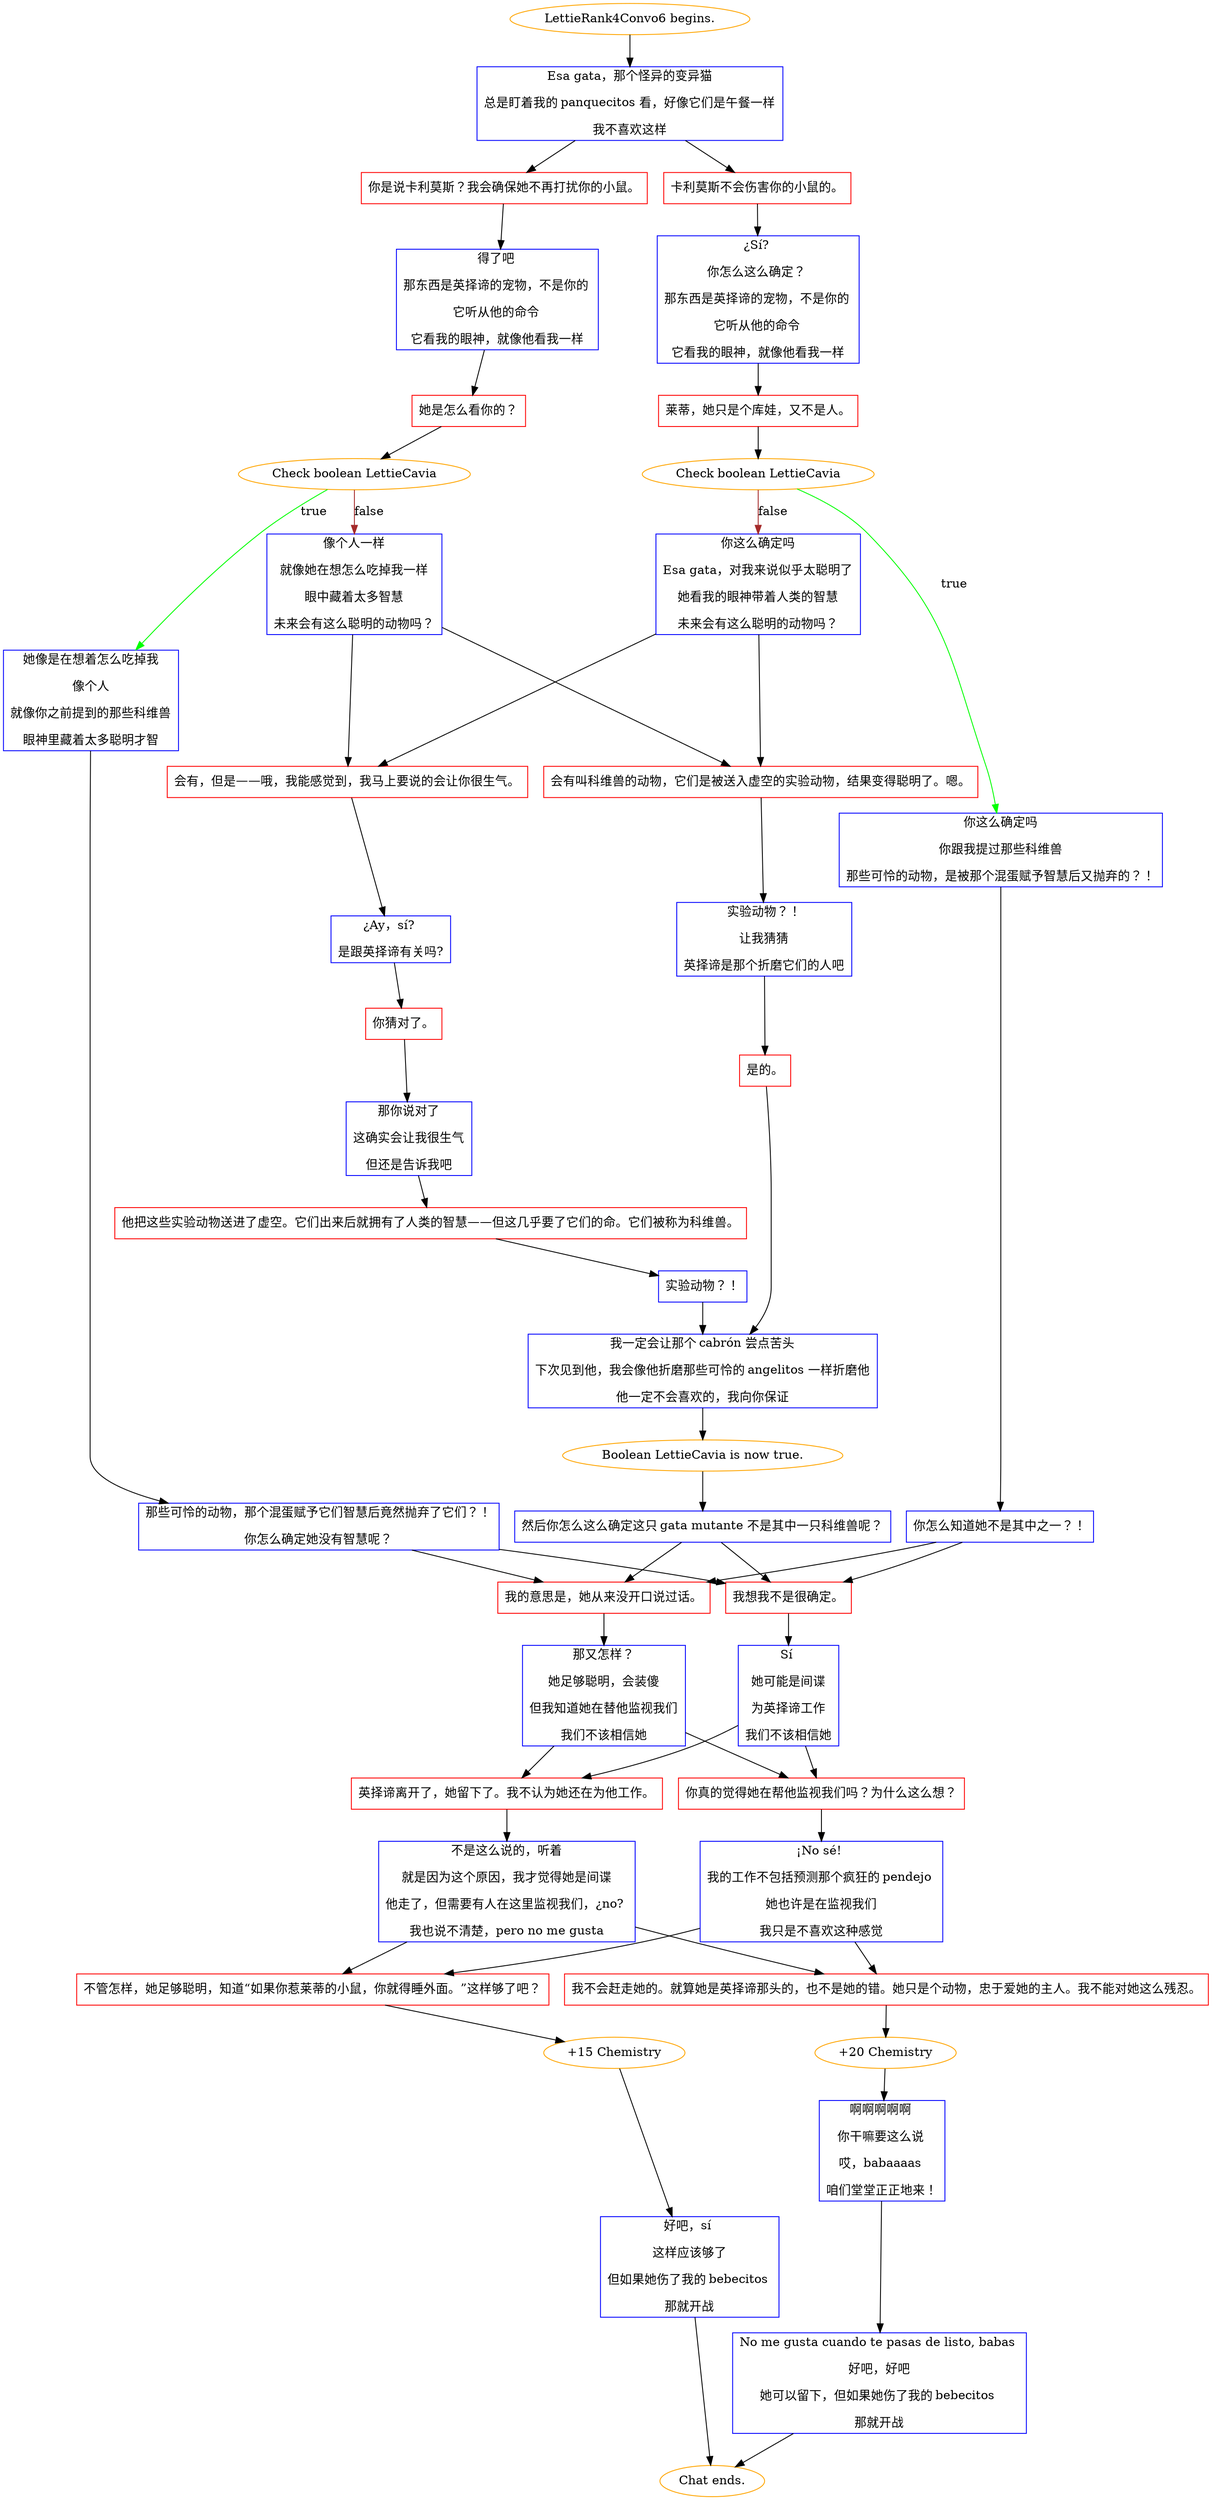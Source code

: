 digraph {
	"LettieRank4Convo6 begins." [color=orange];
		"LettieRank4Convo6 begins." -> j249776934;
	j249776934 [label="Esa gata，那个怪异的变异猫
总是盯着我的 panquecitos 看，好像它们是午餐一样
我不喜欢这样",shape=box,color=blue];
		j249776934 -> j1601350867;
		j249776934 -> j2231898818;
	j1601350867 [label="你是说卡利莫斯？我会确保她不再打扰你的小鼠。",shape=box,color=red];
		j1601350867 -> j2322496811;
	j2231898818 [label="卡利莫斯不会伤害你的小鼠的。",shape=box,color=red];
		j2231898818 -> j2963891234;
	j2322496811 [label="得了吧 
那东西是英择谛的宠物，不是你的 
它听从他的命令 
它看我的眼神，就像他看我一样",shape=box,color=blue];
		j2322496811 -> j3331864523;
	j2963891234 [label="¿Sí? 
你怎么这么确定？ 
那东西是英择谛的宠物，不是你的 
它听从他的命令 
它看我的眼神，就像他看我一样",shape=box,color=blue];
		j2963891234 -> j1291884877;
	j3331864523 [label="她是怎么看你的？",shape=box,color=red];
		j3331864523 -> j4254769564;
	j1291884877 [label="莱蒂，她只是个库娃，又不是人。",shape=box,color=red];
		j1291884877 -> j4287006142;
	j4254769564 [label="Check boolean LettieCavia",color=orange];
		j4254769564 -> j3739359337 [label=true,color=green];
		j4254769564 -> j3459478043 [label=false,color=brown];
	j4287006142 [label="Check boolean LettieCavia",color=orange];
		j4287006142 -> j4263094279 [label=true,color=green];
		j4287006142 -> j2350799231 [label=false,color=brown];
	j3739359337 [label="她像是在想着怎么吃掉我
像个人
就像你之前提到的那些科维兽
眼神里藏着太多聪明才智",shape=box,color=blue];
		j3739359337 -> j1574155328;
	j3459478043 [label="像个人一样
就像她在想怎么吃掉我一样
眼中藏着太多智慧
未来会有这么聪明的动物吗？",shape=box,color=blue];
		j3459478043 -> j3566208625;
		j3459478043 -> j770974174;
	j4263094279 [label="你这么确定吗
你跟我提过那些科维兽
那些可怜的动物，是被那个混蛋赋予智慧后又抛弃的？！",shape=box,color=blue];
		j4263094279 -> j2707698068;
	j2350799231 [label="你这么确定吗
Esa gata，对我来说似乎太聪明了
她看我的眼神带着人类的智慧
未来会有这么聪明的动物吗？",shape=box,color=blue];
		j2350799231 -> j3566208625;
		j2350799231 -> j770974174;
	j1574155328 [label="那些可怜的动物，那个混蛋赋予它们智慧后竟然抛弃了它们？！
你怎么确定她没有智慧呢？",shape=box,color=blue];
		j1574155328 -> j357390853;
		j1574155328 -> j389351721;
	j3566208625 [label="会有叫科维兽的动物，它们是被送入虚空的实验动物，结果变得聪明了。嗯。",shape=box,color=red];
		j3566208625 -> j934934394;
	j770974174 [label="会有，但是——哦，我能感觉到，我马上要说的会让你很生气。",shape=box,color=red];
		j770974174 -> j1222992229;
	j2707698068 [label="你怎么知道她不是其中之一？！",shape=box,color=blue];
		j2707698068 -> j357390853;
		j2707698068 -> j389351721;
	j357390853 [label="我的意思是，她从来没开口说过话。",shape=box,color=red];
		j357390853 -> j1601046427;
	j389351721 [label="我想我不是很确定。",shape=box,color=red];
		j389351721 -> j2359752432;
	j934934394 [label="实验动物？！
让我猜猜
英择谛是那个折磨它们的人吧",shape=box,color=blue];
		j934934394 -> j4054398988;
	j1222992229 [label="¿Ay，sí? 
是跟英择谛有关吗?",shape=box,color=blue];
		j1222992229 -> j1052427088;
	j1601046427 [label="那又怎样？
她足够聪明，会装傻
但我知道她在替他监视我们
我们不该相信她",shape=box,color=blue];
		j1601046427 -> j3884142093;
		j1601046427 -> j2192601619;
	j2359752432 [label="Sí 
她可能是间谍
为英择谛工作
我们不该相信她",shape=box,color=blue];
		j2359752432 -> j3884142093;
		j2359752432 -> j2192601619;
	j4054398988 [label="是的。",shape=box,color=red];
		j4054398988 -> j210933426;
	j1052427088 [label="你猜对了。",shape=box,color=red];
		j1052427088 -> j2603960168;
	j3884142093 [label="英择谛离开了，她留下了。我不认为她还在为他工作。",shape=box,color=red];
		j3884142093 -> j731287487;
	j2192601619 [label="你真的觉得她在帮他监视我们吗？为什么这么想？",shape=box,color=red];
		j2192601619 -> j2810911342;
	j210933426 [label="我一定会让那个 cabrón 尝点苦头
下次见到他，我会像他折磨那些可怜的 angelitos 一样折磨他
他一定不会喜欢的，我向你保证",shape=box,color=blue];
		j210933426 -> j789164020;
	j2603960168 [label="那你说对了
这确实会让我很生气
但还是告诉我吧",shape=box,color=blue];
		j2603960168 -> j2573646455;
	j731287487 [label="不是这么说的，听着
就是因为这个原因，我才觉得她是间谍
他走了，但需要有人在这里监视我们，¿no? 
我也说不清楚，pero no me gusta",shape=box,color=blue];
		j731287487 -> j437792992;
		j731287487 -> j1617252338;
	j2810911342 [label="¡No sé! 
我的工作不包括预测那个疯狂的 pendejo 
她也许是在监视我们
我只是不喜欢这种感觉",shape=box,color=blue];
		j2810911342 -> j437792992;
		j2810911342 -> j1617252338;
	j789164020 [label="Boolean LettieCavia is now true.",color=orange];
		j789164020 -> j4245279034;
	j2573646455 [label="他把这些实验动物送进了虚空。它们出来后就拥有了人类的智慧——但这几乎要了它们的命。它们被称为科维兽。",shape=box,color=red];
		j2573646455 -> j1946624578;
	j437792992 [label="不管怎样，她足够聪明，知道“如果你惹莱蒂的小鼠，你就得睡外面。”这样够了吧？",shape=box,color=red];
		j437792992 -> j4073589737;
	j1617252338 [label="我不会赶走她的。就算她是英择谛那头的，也不是她的错。她只是个动物，忠于爱她的主人。我不能对她这么残忍。",shape=box,color=red];
		j1617252338 -> j3538362194;
	j4245279034 [label="然后你怎么这么确定这只 gata mutante 不是其中一只科维兽呢？",shape=box,color=blue];
		j4245279034 -> j357390853;
		j4245279034 -> j389351721;
	j1946624578 [label="实验动物？！",shape=box,color=blue];
		j1946624578 -> j210933426;
	j4073589737 [label="+15 Chemistry",color=orange];
		j4073589737 -> j931441139;
	j3538362194 [label="+20 Chemistry",color=orange];
		j3538362194 -> j1916722679;
	j931441139 [label="好吧，sí 
这样应该够了
但如果她伤了我的 bebecitos 
那就开战",shape=box,color=blue];
		j931441139 -> "Chat ends.";
	j1916722679 [label="啊啊啊啊啊 
你干嘛要这么说 
哎，babaaaas 
咱们堂堂正正地来！",shape=box,color=blue];
		j1916722679 -> j3413057373;
	"Chat ends." [color=orange];
	j3413057373 [label="No me gusta cuando te pasas de listo, babas 
好吧，好吧
她可以留下，但如果她伤了我的 bebecitos 
那就开战",shape=box,color=blue];
		j3413057373 -> "Chat ends.";
}